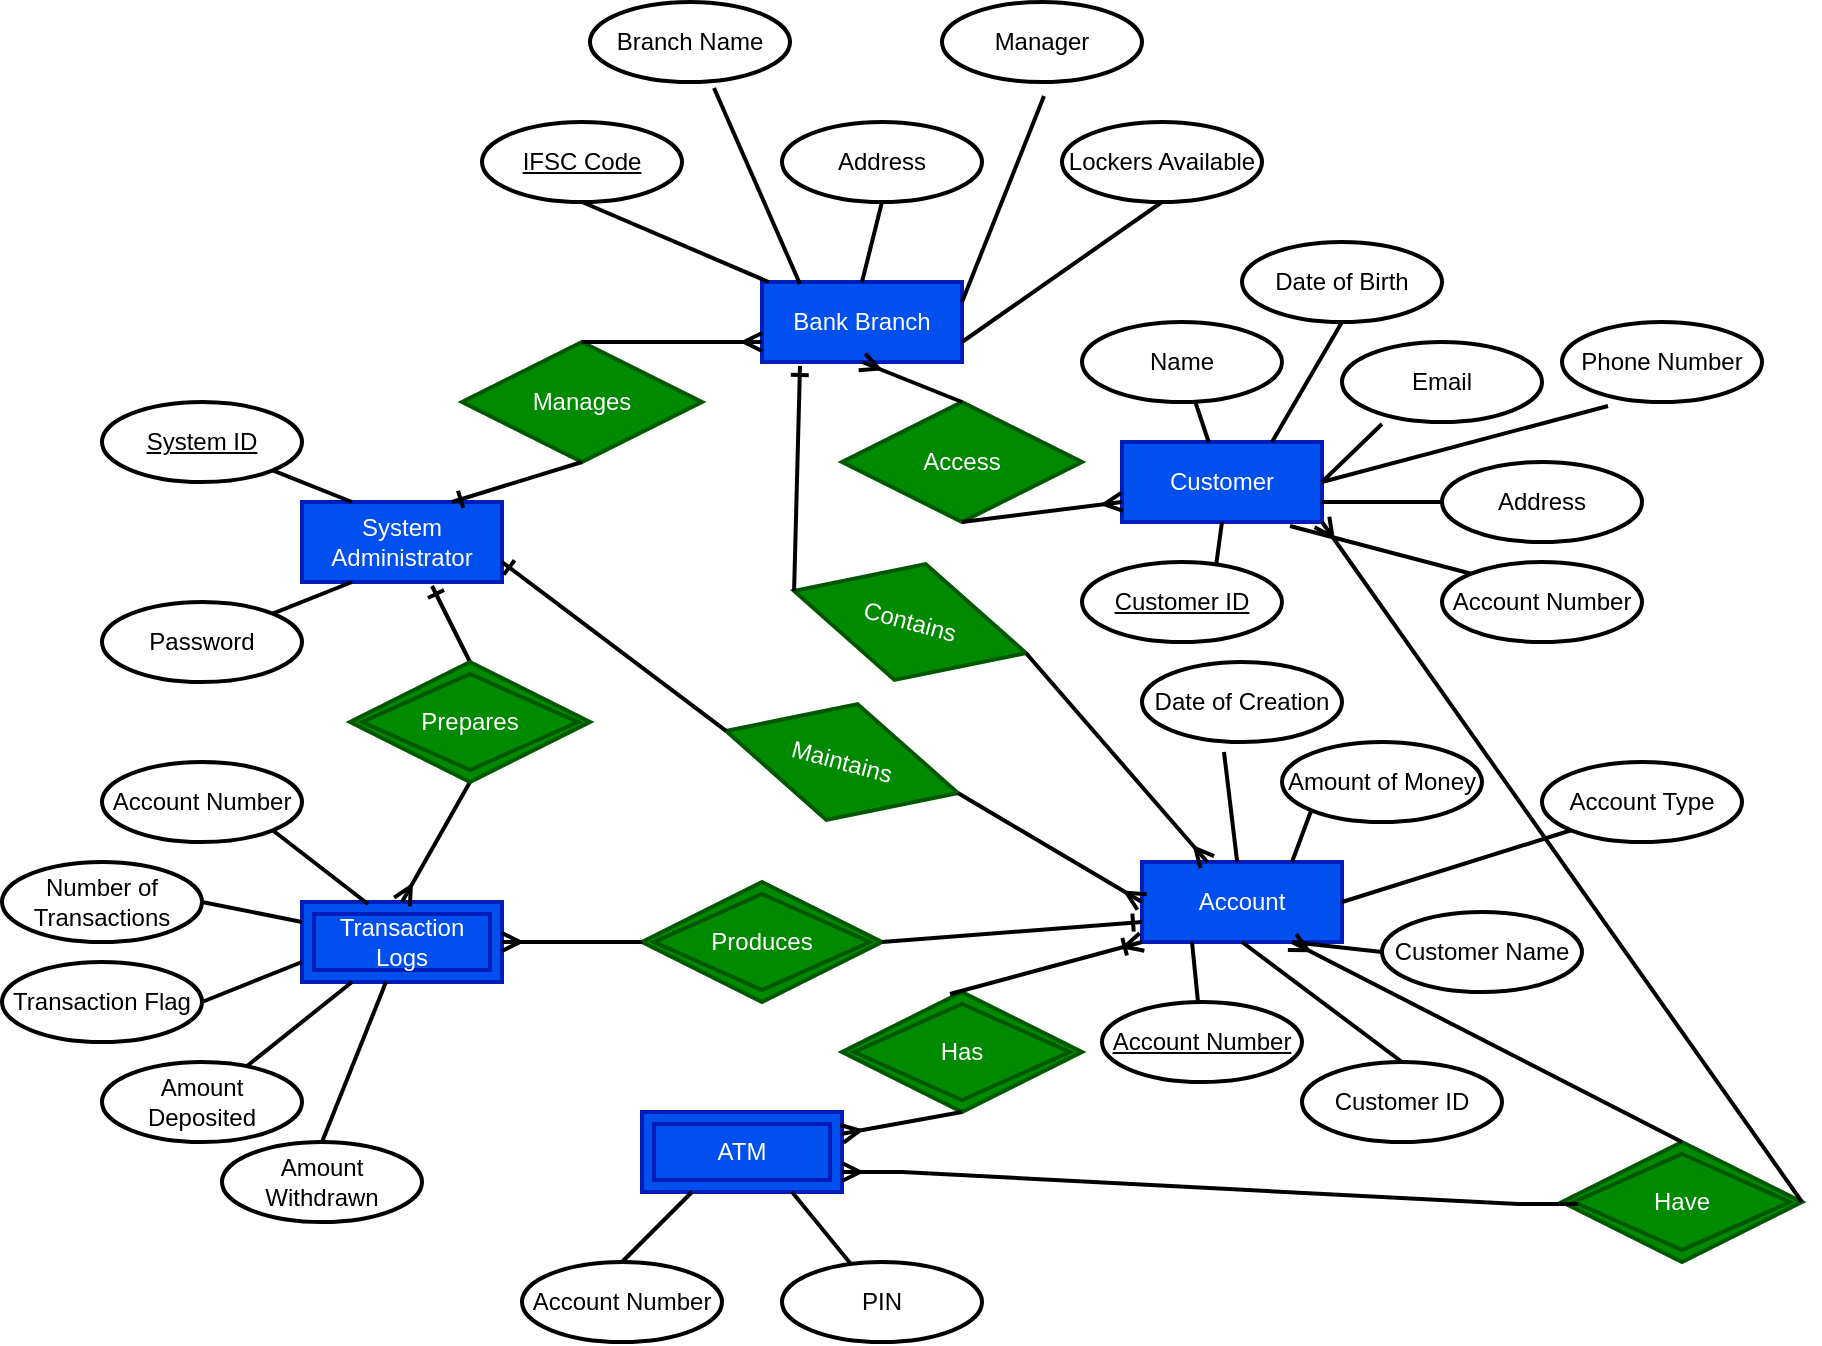 <mxfile version="21.6.8" type="github">
  <diagram name="Page-1" id="7iTYVWfRqqX4E9_igBE2">
    <mxGraphModel dx="1039" dy="512" grid="1" gridSize="10" guides="1" tooltips="1" connect="1" arrows="1" fold="1" page="1" pageScale="1" pageWidth="827" pageHeight="1169" math="0" shadow="0">
      <root>
        <mxCell id="0" />
        <mxCell id="1" parent="0" />
        <mxCell id="nSL_W0FDtmV_smj4sob2-3" value="Bank Branch" style="whiteSpace=wrap;html=1;align=center;strokeWidth=2;fillColor=#0050ef;fontColor=#ffffff;strokeColor=#001DBC;" vertex="1" parent="1">
          <mxGeometry x="400" y="170" width="100" height="40" as="geometry" />
        </mxCell>
        <mxCell id="nSL_W0FDtmV_smj4sob2-4" value="System Administrator" style="whiteSpace=wrap;html=1;align=center;strokeWidth=2;fillColor=#0050ef;fontColor=#ffffff;strokeColor=#001DBC;" vertex="1" parent="1">
          <mxGeometry x="170" y="280" width="100" height="40" as="geometry" />
        </mxCell>
        <mxCell id="nSL_W0FDtmV_smj4sob2-5" value="Customer" style="whiteSpace=wrap;html=1;align=center;strokeWidth=2;fillColor=#0050ef;fontColor=#ffffff;strokeColor=#001DBC;" vertex="1" parent="1">
          <mxGeometry x="580" y="250" width="100" height="40" as="geometry" />
        </mxCell>
        <mxCell id="nSL_W0FDtmV_smj4sob2-6" value="&lt;div&gt;Account&lt;/div&gt;" style="whiteSpace=wrap;html=1;align=center;strokeWidth=2;fillColor=#0050ef;fontColor=#ffffff;strokeColor=#001DBC;" vertex="1" parent="1">
          <mxGeometry x="590" y="460" width="100" height="40" as="geometry" />
        </mxCell>
        <mxCell id="nSL_W0FDtmV_smj4sob2-13" value="IFSC Code" style="ellipse;whiteSpace=wrap;html=1;align=center;fontStyle=4;strokeWidth=2;" vertex="1" parent="1">
          <mxGeometry x="260" y="90" width="100" height="40" as="geometry" />
        </mxCell>
        <mxCell id="nSL_W0FDtmV_smj4sob2-14" value="Branch Name" style="ellipse;whiteSpace=wrap;html=1;align=center;strokeWidth=2;" vertex="1" parent="1">
          <mxGeometry x="314" y="30" width="100" height="40" as="geometry" />
        </mxCell>
        <mxCell id="nSL_W0FDtmV_smj4sob2-16" value="Address" style="ellipse;whiteSpace=wrap;html=1;align=center;strokeWidth=2;" vertex="1" parent="1">
          <mxGeometry x="410" y="90" width="100" height="40" as="geometry" />
        </mxCell>
        <mxCell id="nSL_W0FDtmV_smj4sob2-18" value="Manager" style="ellipse;whiteSpace=wrap;html=1;align=center;strokeWidth=2;" vertex="1" parent="1">
          <mxGeometry x="490" y="30" width="100" height="40" as="geometry" />
        </mxCell>
        <mxCell id="nSL_W0FDtmV_smj4sob2-19" value="&lt;div&gt;Lockers Available&lt;br&gt;&lt;/div&gt;" style="ellipse;whiteSpace=wrap;html=1;align=center;strokeWidth=2;" vertex="1" parent="1">
          <mxGeometry x="550" y="90" width="100" height="40" as="geometry" />
        </mxCell>
        <mxCell id="nSL_W0FDtmV_smj4sob2-20" value="" style="endArrow=none;html=1;rounded=0;exitX=0.5;exitY=1;exitDx=0;exitDy=0;strokeWidth=2;" edge="1" parent="1" source="nSL_W0FDtmV_smj4sob2-13" target="nSL_W0FDtmV_smj4sob2-3">
          <mxGeometry relative="1" as="geometry">
            <mxPoint x="260" y="210" as="sourcePoint" />
            <mxPoint x="420" y="210" as="targetPoint" />
          </mxGeometry>
        </mxCell>
        <mxCell id="nSL_W0FDtmV_smj4sob2-21" value="" style="endArrow=none;html=1;rounded=0;exitX=0.62;exitY=1.075;exitDx=0;exitDy=0;exitPerimeter=0;entryX=0.19;entryY=0.025;entryDx=0;entryDy=0;entryPerimeter=0;strokeWidth=2;" edge="1" parent="1" source="nSL_W0FDtmV_smj4sob2-14" target="nSL_W0FDtmV_smj4sob2-3">
          <mxGeometry relative="1" as="geometry">
            <mxPoint x="260" y="210" as="sourcePoint" />
            <mxPoint x="410" y="180" as="targetPoint" />
          </mxGeometry>
        </mxCell>
        <mxCell id="nSL_W0FDtmV_smj4sob2-22" value="" style="endArrow=none;html=1;rounded=0;entryX=0.5;entryY=1;entryDx=0;entryDy=0;exitX=0.5;exitY=0;exitDx=0;exitDy=0;strokeWidth=2;" edge="1" parent="1" source="nSL_W0FDtmV_smj4sob2-3" target="nSL_W0FDtmV_smj4sob2-16">
          <mxGeometry relative="1" as="geometry">
            <mxPoint x="260" y="210" as="sourcePoint" />
            <mxPoint x="420" y="210" as="targetPoint" />
          </mxGeometry>
        </mxCell>
        <mxCell id="nSL_W0FDtmV_smj4sob2-23" value="" style="endArrow=none;html=1;rounded=0;entryX=0.5;entryY=1;entryDx=0;entryDy=0;exitX=1;exitY=0.75;exitDx=0;exitDy=0;strokeWidth=2;" edge="1" parent="1" source="nSL_W0FDtmV_smj4sob2-3" target="nSL_W0FDtmV_smj4sob2-19">
          <mxGeometry relative="1" as="geometry">
            <mxPoint x="260" y="210" as="sourcePoint" />
            <mxPoint x="420" y="210" as="targetPoint" />
          </mxGeometry>
        </mxCell>
        <mxCell id="nSL_W0FDtmV_smj4sob2-24" value="" style="endArrow=none;html=1;rounded=0;entryX=0.51;entryY=1.175;entryDx=0;entryDy=0;entryPerimeter=0;exitX=1;exitY=0.25;exitDx=0;exitDy=0;strokeWidth=2;" edge="1" parent="1" source="nSL_W0FDtmV_smj4sob2-3" target="nSL_W0FDtmV_smj4sob2-18">
          <mxGeometry relative="1" as="geometry">
            <mxPoint x="260" y="210" as="sourcePoint" />
            <mxPoint x="420" y="210" as="targetPoint" />
          </mxGeometry>
        </mxCell>
        <mxCell id="nSL_W0FDtmV_smj4sob2-25" value="System ID" style="ellipse;whiteSpace=wrap;html=1;align=center;fontStyle=4;strokeWidth=2;" vertex="1" parent="1">
          <mxGeometry x="70" y="230" width="100" height="40" as="geometry" />
        </mxCell>
        <mxCell id="nSL_W0FDtmV_smj4sob2-26" value="Password" style="ellipse;whiteSpace=wrap;html=1;align=center;strokeWidth=2;" vertex="1" parent="1">
          <mxGeometry x="70" y="330" width="100" height="40" as="geometry" />
        </mxCell>
        <mxCell id="nSL_W0FDtmV_smj4sob2-28" value="" style="endArrow=none;html=1;rounded=0;exitX=1;exitY=0;exitDx=0;exitDy=0;entryX=0.25;entryY=1;entryDx=0;entryDy=0;strokeWidth=2;" edge="1" parent="1" source="nSL_W0FDtmV_smj4sob2-26" target="nSL_W0FDtmV_smj4sob2-4">
          <mxGeometry relative="1" as="geometry">
            <mxPoint x="260" y="310" as="sourcePoint" />
            <mxPoint x="420" y="310" as="targetPoint" />
          </mxGeometry>
        </mxCell>
        <mxCell id="nSL_W0FDtmV_smj4sob2-29" value="" style="endArrow=none;html=1;rounded=0;exitX=1;exitY=1;exitDx=0;exitDy=0;entryX=0.25;entryY=0;entryDx=0;entryDy=0;strokeWidth=2;" edge="1" parent="1" source="nSL_W0FDtmV_smj4sob2-25" target="nSL_W0FDtmV_smj4sob2-4">
          <mxGeometry relative="1" as="geometry">
            <mxPoint x="260" y="310" as="sourcePoint" />
            <mxPoint x="420" y="310" as="targetPoint" />
          </mxGeometry>
        </mxCell>
        <mxCell id="nSL_W0FDtmV_smj4sob2-31" value="ATM" style="shape=ext;margin=3;double=1;whiteSpace=wrap;html=1;align=center;strokeWidth=2;fillColor=#0050ef;fontColor=#ffffff;strokeColor=#001DBC;" vertex="1" parent="1">
          <mxGeometry x="340" y="585" width="100" height="40" as="geometry" />
        </mxCell>
        <mxCell id="nSL_W0FDtmV_smj4sob2-32" value="Transaction Logs" style="shape=ext;margin=3;double=1;whiteSpace=wrap;html=1;align=center;strokeWidth=2;fillColor=#0050ef;fontColor=#ffffff;strokeColor=#001DBC;" vertex="1" parent="1">
          <mxGeometry x="170" y="480" width="100" height="40" as="geometry" />
        </mxCell>
        <mxCell id="nSL_W0FDtmV_smj4sob2-33" value="Account Number" style="ellipse;whiteSpace=wrap;html=1;align=center;strokeWidth=2;" vertex="1" parent="1">
          <mxGeometry x="280" y="660" width="100" height="40" as="geometry" />
        </mxCell>
        <mxCell id="nSL_W0FDtmV_smj4sob2-34" value="PIN" style="ellipse;whiteSpace=wrap;html=1;align=center;strokeWidth=2;" vertex="1" parent="1">
          <mxGeometry x="410" y="660" width="100" height="40" as="geometry" />
        </mxCell>
        <mxCell id="nSL_W0FDtmV_smj4sob2-35" value="" style="endArrow=none;html=1;rounded=0;exitX=0.5;exitY=0;exitDx=0;exitDy=0;entryX=0.25;entryY=1;entryDx=0;entryDy=0;strokeWidth=2;" edge="1" parent="1" source="nSL_W0FDtmV_smj4sob2-33" target="nSL_W0FDtmV_smj4sob2-31">
          <mxGeometry relative="1" as="geometry">
            <mxPoint x="260" y="650" as="sourcePoint" />
            <mxPoint x="420" y="650" as="targetPoint" />
          </mxGeometry>
        </mxCell>
        <mxCell id="nSL_W0FDtmV_smj4sob2-36" value="" style="endArrow=none;html=1;rounded=0;exitX=0.75;exitY=1;exitDx=0;exitDy=0;strokeWidth=2;" edge="1" parent="1" source="nSL_W0FDtmV_smj4sob2-31" target="nSL_W0FDtmV_smj4sob2-34">
          <mxGeometry relative="1" as="geometry">
            <mxPoint x="260" y="650" as="sourcePoint" />
            <mxPoint x="420" y="650" as="targetPoint" />
          </mxGeometry>
        </mxCell>
        <mxCell id="nSL_W0FDtmV_smj4sob2-38" value="Account Number" style="ellipse;whiteSpace=wrap;html=1;align=center;strokeWidth=2;" vertex="1" parent="1">
          <mxGeometry x="70" y="410" width="100" height="40" as="geometry" />
        </mxCell>
        <mxCell id="nSL_W0FDtmV_smj4sob2-39" value="Number of Transactions" style="ellipse;whiteSpace=wrap;html=1;align=center;strokeWidth=2;" vertex="1" parent="1">
          <mxGeometry x="20" y="460" width="100" height="40" as="geometry" />
        </mxCell>
        <mxCell id="nSL_W0FDtmV_smj4sob2-40" value="Transaction Flag" style="ellipse;whiteSpace=wrap;html=1;align=center;strokeWidth=2;" vertex="1" parent="1">
          <mxGeometry x="20" y="510" width="100" height="40" as="geometry" />
        </mxCell>
        <mxCell id="nSL_W0FDtmV_smj4sob2-41" value="Amount Deposited" style="ellipse;whiteSpace=wrap;html=1;align=center;strokeWidth=2;" vertex="1" parent="1">
          <mxGeometry x="70" y="560" width="100" height="40" as="geometry" />
        </mxCell>
        <mxCell id="nSL_W0FDtmV_smj4sob2-42" value="Amount Withdrawn" style="ellipse;whiteSpace=wrap;html=1;align=center;strokeWidth=2;" vertex="1" parent="1">
          <mxGeometry x="130" y="600" width="100" height="40" as="geometry" />
        </mxCell>
        <mxCell id="nSL_W0FDtmV_smj4sob2-43" value="" style="endArrow=none;html=1;rounded=0;exitX=1;exitY=1;exitDx=0;exitDy=0;entryX=0.33;entryY=0.025;entryDx=0;entryDy=0;entryPerimeter=0;strokeWidth=2;" edge="1" parent="1" source="nSL_W0FDtmV_smj4sob2-38" target="nSL_W0FDtmV_smj4sob2-32">
          <mxGeometry relative="1" as="geometry">
            <mxPoint x="260" y="410" as="sourcePoint" />
            <mxPoint x="420" y="410" as="targetPoint" />
          </mxGeometry>
        </mxCell>
        <mxCell id="nSL_W0FDtmV_smj4sob2-44" value="" style="endArrow=none;html=1;rounded=0;exitX=1;exitY=0.5;exitDx=0;exitDy=0;entryX=0;entryY=0.25;entryDx=0;entryDy=0;strokeWidth=2;" edge="1" parent="1" source="nSL_W0FDtmV_smj4sob2-39" target="nSL_W0FDtmV_smj4sob2-32">
          <mxGeometry relative="1" as="geometry">
            <mxPoint x="260" y="410" as="sourcePoint" />
            <mxPoint x="420" y="410" as="targetPoint" />
          </mxGeometry>
        </mxCell>
        <mxCell id="nSL_W0FDtmV_smj4sob2-45" value="" style="endArrow=none;html=1;rounded=0;exitX=1;exitY=0.5;exitDx=0;exitDy=0;entryX=0;entryY=0.75;entryDx=0;entryDy=0;strokeWidth=2;" edge="1" parent="1" source="nSL_W0FDtmV_smj4sob2-40" target="nSL_W0FDtmV_smj4sob2-32">
          <mxGeometry relative="1" as="geometry">
            <mxPoint x="260" y="410" as="sourcePoint" />
            <mxPoint x="420" y="410" as="targetPoint" />
          </mxGeometry>
        </mxCell>
        <mxCell id="nSL_W0FDtmV_smj4sob2-46" value="" style="endArrow=none;html=1;rounded=0;entryX=0.25;entryY=1;entryDx=0;entryDy=0;strokeWidth=2;" edge="1" parent="1" source="nSL_W0FDtmV_smj4sob2-41" target="nSL_W0FDtmV_smj4sob2-32">
          <mxGeometry relative="1" as="geometry">
            <mxPoint x="260" y="410" as="sourcePoint" />
            <mxPoint x="420" y="410" as="targetPoint" />
          </mxGeometry>
        </mxCell>
        <mxCell id="nSL_W0FDtmV_smj4sob2-47" value="" style="endArrow=none;html=1;rounded=0;exitX=0.5;exitY=0;exitDx=0;exitDy=0;strokeWidth=2;" edge="1" parent="1" source="nSL_W0FDtmV_smj4sob2-42" target="nSL_W0FDtmV_smj4sob2-32">
          <mxGeometry relative="1" as="geometry">
            <mxPoint x="260" y="410" as="sourcePoint" />
            <mxPoint x="420" y="410" as="targetPoint" />
          </mxGeometry>
        </mxCell>
        <mxCell id="nSL_W0FDtmV_smj4sob2-48" value="Account Number" style="ellipse;whiteSpace=wrap;html=1;align=center;fontStyle=4;strokeWidth=2;" vertex="1" parent="1">
          <mxGeometry x="570" y="530" width="100" height="40" as="geometry" />
        </mxCell>
        <mxCell id="nSL_W0FDtmV_smj4sob2-49" value="Customer ID" style="ellipse;whiteSpace=wrap;html=1;align=center;strokeWidth=2;" vertex="1" parent="1">
          <mxGeometry x="670" y="560" width="100" height="40" as="geometry" />
        </mxCell>
        <mxCell id="nSL_W0FDtmV_smj4sob2-50" value="Customer Name" style="ellipse;whiteSpace=wrap;html=1;align=center;strokeWidth=2;" vertex="1" parent="1">
          <mxGeometry x="710" y="485" width="100" height="40" as="geometry" />
        </mxCell>
        <mxCell id="nSL_W0FDtmV_smj4sob2-51" value="Account Type" style="ellipse;whiteSpace=wrap;html=1;align=center;strokeWidth=2;" vertex="1" parent="1">
          <mxGeometry x="790" y="410" width="100" height="40" as="geometry" />
        </mxCell>
        <mxCell id="nSL_W0FDtmV_smj4sob2-52" value="Amount of Money" style="ellipse;whiteSpace=wrap;html=1;align=center;strokeWidth=2;" vertex="1" parent="1">
          <mxGeometry x="660" y="400" width="100" height="40" as="geometry" />
        </mxCell>
        <mxCell id="nSL_W0FDtmV_smj4sob2-54" value="Date of Creation" style="ellipse;whiteSpace=wrap;html=1;align=center;strokeWidth=2;" vertex="1" parent="1">
          <mxGeometry x="590" y="360" width="100" height="40" as="geometry" />
        </mxCell>
        <mxCell id="nSL_W0FDtmV_smj4sob2-55" value="" style="endArrow=none;html=1;rounded=0;entryX=0.41;entryY=1.125;entryDx=0;entryDy=0;entryPerimeter=0;strokeWidth=2;" edge="1" parent="1" source="nSL_W0FDtmV_smj4sob2-6" target="nSL_W0FDtmV_smj4sob2-54">
          <mxGeometry relative="1" as="geometry">
            <mxPoint x="260" y="450" as="sourcePoint" />
            <mxPoint x="420" y="450" as="targetPoint" />
          </mxGeometry>
        </mxCell>
        <mxCell id="nSL_W0FDtmV_smj4sob2-56" value="" style="endArrow=none;html=1;rounded=0;entryX=0;entryY=1;entryDx=0;entryDy=0;exitX=0.75;exitY=0;exitDx=0;exitDy=0;strokeWidth=2;" edge="1" parent="1" source="nSL_W0FDtmV_smj4sob2-6" target="nSL_W0FDtmV_smj4sob2-52">
          <mxGeometry relative="1" as="geometry">
            <mxPoint x="260" y="450" as="sourcePoint" />
            <mxPoint x="420" y="450" as="targetPoint" />
          </mxGeometry>
        </mxCell>
        <mxCell id="nSL_W0FDtmV_smj4sob2-57" value="" style="endArrow=none;html=1;rounded=0;entryX=0;entryY=1;entryDx=0;entryDy=0;exitX=1;exitY=0.5;exitDx=0;exitDy=0;strokeWidth=2;" edge="1" parent="1" source="nSL_W0FDtmV_smj4sob2-6" target="nSL_W0FDtmV_smj4sob2-51">
          <mxGeometry relative="1" as="geometry">
            <mxPoint x="260" y="450" as="sourcePoint" />
            <mxPoint x="420" y="450" as="targetPoint" />
          </mxGeometry>
        </mxCell>
        <mxCell id="nSL_W0FDtmV_smj4sob2-58" value="" style="endArrow=none;html=1;rounded=0;entryX=0;entryY=0.5;entryDx=0;entryDy=0;exitX=0.75;exitY=1;exitDx=0;exitDy=0;strokeWidth=2;" edge="1" parent="1" source="nSL_W0FDtmV_smj4sob2-6" target="nSL_W0FDtmV_smj4sob2-50">
          <mxGeometry relative="1" as="geometry">
            <mxPoint x="260" y="450" as="sourcePoint" />
            <mxPoint x="420" y="450" as="targetPoint" />
          </mxGeometry>
        </mxCell>
        <mxCell id="nSL_W0FDtmV_smj4sob2-60" value="" style="endArrow=none;html=1;rounded=0;entryX=0.5;entryY=1;entryDx=0;entryDy=0;exitX=0.5;exitY=0;exitDx=0;exitDy=0;strokeWidth=2;" edge="1" parent="1" source="nSL_W0FDtmV_smj4sob2-49" target="nSL_W0FDtmV_smj4sob2-6">
          <mxGeometry relative="1" as="geometry">
            <mxPoint x="260" y="450" as="sourcePoint" />
            <mxPoint x="420" y="450" as="targetPoint" />
          </mxGeometry>
        </mxCell>
        <mxCell id="nSL_W0FDtmV_smj4sob2-61" value="" style="endArrow=none;html=1;rounded=0;entryX=0.25;entryY=1;entryDx=0;entryDy=0;strokeWidth=2;" edge="1" parent="1" source="nSL_W0FDtmV_smj4sob2-48" target="nSL_W0FDtmV_smj4sob2-6">
          <mxGeometry relative="1" as="geometry">
            <mxPoint x="260" y="450" as="sourcePoint" />
            <mxPoint x="420" y="450" as="targetPoint" />
          </mxGeometry>
        </mxCell>
        <mxCell id="nSL_W0FDtmV_smj4sob2-62" value="Name" style="ellipse;whiteSpace=wrap;html=1;align=center;strokeWidth=2;" vertex="1" parent="1">
          <mxGeometry x="560" y="190" width="100" height="40" as="geometry" />
        </mxCell>
        <mxCell id="nSL_W0FDtmV_smj4sob2-63" value="Date of Birth" style="ellipse;whiteSpace=wrap;html=1;align=center;strokeWidth=2;" vertex="1" parent="1">
          <mxGeometry x="640" y="150" width="100" height="40" as="geometry" />
        </mxCell>
        <mxCell id="nSL_W0FDtmV_smj4sob2-64" value="Customer ID" style="ellipse;whiteSpace=wrap;html=1;align=center;fontStyle=4;strokeWidth=2;" vertex="1" parent="1">
          <mxGeometry x="560" y="310" width="100" height="40" as="geometry" />
        </mxCell>
        <mxCell id="nSL_W0FDtmV_smj4sob2-67" value="Account Number" style="ellipse;whiteSpace=wrap;html=1;align=center;strokeWidth=2;" vertex="1" parent="1">
          <mxGeometry x="740" y="310" width="100" height="40" as="geometry" />
        </mxCell>
        <mxCell id="nSL_W0FDtmV_smj4sob2-68" value="Email" style="ellipse;whiteSpace=wrap;html=1;align=center;strokeWidth=2;" vertex="1" parent="1">
          <mxGeometry x="690" y="200" width="100" height="40" as="geometry" />
        </mxCell>
        <mxCell id="nSL_W0FDtmV_smj4sob2-69" value="Phone Number" style="ellipse;whiteSpace=wrap;html=1;align=center;strokeWidth=2;" vertex="1" parent="1">
          <mxGeometry x="800" y="190" width="100" height="40" as="geometry" />
        </mxCell>
        <mxCell id="nSL_W0FDtmV_smj4sob2-70" value="Address" style="ellipse;whiteSpace=wrap;html=1;align=center;strokeWidth=2;" vertex="1" parent="1">
          <mxGeometry x="740" y="260" width="100" height="40" as="geometry" />
        </mxCell>
        <mxCell id="nSL_W0FDtmV_smj4sob2-71" value="" style="endArrow=none;html=1;rounded=0;strokeWidth=2;" edge="1" parent="1" source="nSL_W0FDtmV_smj4sob2-5" target="nSL_W0FDtmV_smj4sob2-62">
          <mxGeometry relative="1" as="geometry">
            <mxPoint x="400" y="250" as="sourcePoint" />
            <mxPoint x="560" y="250" as="targetPoint" />
          </mxGeometry>
        </mxCell>
        <mxCell id="nSL_W0FDtmV_smj4sob2-72" value="" style="endArrow=none;html=1;rounded=0;entryX=0.5;entryY=1;entryDx=0;entryDy=0;exitX=0.75;exitY=0;exitDx=0;exitDy=0;strokeWidth=2;" edge="1" parent="1" source="nSL_W0FDtmV_smj4sob2-5" target="nSL_W0FDtmV_smj4sob2-63">
          <mxGeometry relative="1" as="geometry">
            <mxPoint x="400" y="250" as="sourcePoint" />
            <mxPoint x="560" y="250" as="targetPoint" />
          </mxGeometry>
        </mxCell>
        <mxCell id="nSL_W0FDtmV_smj4sob2-73" value="" style="endArrow=none;html=1;rounded=0;entryX=0.2;entryY=1.025;entryDx=0;entryDy=0;entryPerimeter=0;exitX=1;exitY=0.5;exitDx=0;exitDy=0;strokeWidth=2;" edge="1" parent="1" source="nSL_W0FDtmV_smj4sob2-5" target="nSL_W0FDtmV_smj4sob2-68">
          <mxGeometry relative="1" as="geometry">
            <mxPoint x="400" y="250" as="sourcePoint" />
            <mxPoint x="560" y="250" as="targetPoint" />
          </mxGeometry>
        </mxCell>
        <mxCell id="nSL_W0FDtmV_smj4sob2-74" value="" style="endArrow=none;html=1;rounded=0;entryX=0.23;entryY=1.05;entryDx=0;entryDy=0;entryPerimeter=0;exitX=1;exitY=0.5;exitDx=0;exitDy=0;strokeWidth=2;" edge="1" parent="1" source="nSL_W0FDtmV_smj4sob2-5" target="nSL_W0FDtmV_smj4sob2-69">
          <mxGeometry relative="1" as="geometry">
            <mxPoint x="400" y="250" as="sourcePoint" />
            <mxPoint x="560" y="250" as="targetPoint" />
          </mxGeometry>
        </mxCell>
        <mxCell id="nSL_W0FDtmV_smj4sob2-75" value="" style="endArrow=none;html=1;rounded=0;entryX=0;entryY=0.5;entryDx=0;entryDy=0;exitX=1;exitY=0.75;exitDx=0;exitDy=0;strokeWidth=2;" edge="1" parent="1" source="nSL_W0FDtmV_smj4sob2-5" target="nSL_W0FDtmV_smj4sob2-70">
          <mxGeometry relative="1" as="geometry">
            <mxPoint x="400" y="250" as="sourcePoint" />
            <mxPoint x="560" y="250" as="targetPoint" />
          </mxGeometry>
        </mxCell>
        <mxCell id="nSL_W0FDtmV_smj4sob2-77" value="" style="endArrow=none;html=1;rounded=0;entryX=0;entryY=0;entryDx=0;entryDy=0;exitX=0.84;exitY=1.05;exitDx=0;exitDy=0;exitPerimeter=0;strokeWidth=2;" edge="1" parent="1" source="nSL_W0FDtmV_smj4sob2-5" target="nSL_W0FDtmV_smj4sob2-67">
          <mxGeometry relative="1" as="geometry">
            <mxPoint x="400" y="250" as="sourcePoint" />
            <mxPoint x="560" y="250" as="targetPoint" />
          </mxGeometry>
        </mxCell>
        <mxCell id="nSL_W0FDtmV_smj4sob2-78" value="" style="endArrow=none;html=1;rounded=0;entryX=0.67;entryY=0.05;entryDx=0;entryDy=0;entryPerimeter=0;exitX=0.5;exitY=1;exitDx=0;exitDy=0;strokeWidth=2;" edge="1" parent="1" source="nSL_W0FDtmV_smj4sob2-5" target="nSL_W0FDtmV_smj4sob2-64">
          <mxGeometry relative="1" as="geometry">
            <mxPoint x="400" y="250" as="sourcePoint" />
            <mxPoint x="560" y="250" as="targetPoint" />
          </mxGeometry>
        </mxCell>
        <mxCell id="nSL_W0FDtmV_smj4sob2-79" value="Manages" style="shape=rhombus;perimeter=rhombusPerimeter;whiteSpace=wrap;html=1;align=center;strokeWidth=2;fillColor=#008a00;fontColor=#ffffff;strokeColor=#005700;" vertex="1" parent="1">
          <mxGeometry x="250" y="200" width="120" height="60" as="geometry" />
        </mxCell>
        <mxCell id="nSL_W0FDtmV_smj4sob2-80" value="" style="fontSize=12;html=1;endArrow=ERone;endFill=1;rounded=0;exitX=0.5;exitY=1;exitDx=0;exitDy=0;entryX=0.75;entryY=0;entryDx=0;entryDy=0;strokeWidth=2;" edge="1" parent="1" source="nSL_W0FDtmV_smj4sob2-79" target="nSL_W0FDtmV_smj4sob2-4">
          <mxGeometry width="100" height="100" relative="1" as="geometry">
            <mxPoint x="430" y="430" as="sourcePoint" />
            <mxPoint x="530" y="330" as="targetPoint" />
          </mxGeometry>
        </mxCell>
        <mxCell id="nSL_W0FDtmV_smj4sob2-81" value="" style="edgeStyle=entityRelationEdgeStyle;fontSize=12;html=1;endArrow=ERmany;rounded=0;exitX=0.5;exitY=0;exitDx=0;exitDy=0;entryX=0;entryY=0.75;entryDx=0;entryDy=0;strokeWidth=2;" edge="1" parent="1" source="nSL_W0FDtmV_smj4sob2-79" target="nSL_W0FDtmV_smj4sob2-3">
          <mxGeometry width="100" height="100" relative="1" as="geometry">
            <mxPoint x="430" y="430" as="sourcePoint" />
            <mxPoint x="530" y="330" as="targetPoint" />
          </mxGeometry>
        </mxCell>
        <mxCell id="nSL_W0FDtmV_smj4sob2-83" value="Access" style="shape=rhombus;perimeter=rhombusPerimeter;whiteSpace=wrap;html=1;align=center;strokeWidth=2;fillColor=#008a00;fontColor=#ffffff;strokeColor=#005700;" vertex="1" parent="1">
          <mxGeometry x="440" y="230" width="120" height="60" as="geometry" />
        </mxCell>
        <mxCell id="nSL_W0FDtmV_smj4sob2-84" value="" style="fontSize=12;html=1;endArrow=ERone;endFill=1;rounded=0;entryX=0.65;entryY=1.05;entryDx=0;entryDy=0;entryPerimeter=0;exitX=0.5;exitY=0;exitDx=0;exitDy=0;strokeWidth=2;" edge="1" parent="1" source="nSL_W0FDtmV_smj4sob2-87" target="nSL_W0FDtmV_smj4sob2-4">
          <mxGeometry width="100" height="100" relative="1" as="geometry">
            <mxPoint x="430" y="430" as="sourcePoint" />
            <mxPoint x="530" y="330" as="targetPoint" />
          </mxGeometry>
        </mxCell>
        <mxCell id="nSL_W0FDtmV_smj4sob2-85" value="" style="fontSize=12;html=1;endArrow=ERmany;rounded=0;exitX=0.5;exitY=1;exitDx=0;exitDy=0;entryX=0.5;entryY=0;entryDx=0;entryDy=0;strokeWidth=2;" edge="1" parent="1" source="nSL_W0FDtmV_smj4sob2-87" target="nSL_W0FDtmV_smj4sob2-32">
          <mxGeometry width="100" height="100" relative="1" as="geometry">
            <mxPoint x="430" y="430" as="sourcePoint" />
            <mxPoint x="530" y="330" as="targetPoint" />
          </mxGeometry>
        </mxCell>
        <mxCell id="nSL_W0FDtmV_smj4sob2-86" value="Maintains" style="shape=rhombus;perimeter=rhombusPerimeter;whiteSpace=wrap;html=1;align=center;rotation=15;direction=west;strokeWidth=2;fillColor=#008a00;fontColor=#ffffff;strokeColor=#005700;" vertex="1" parent="1">
          <mxGeometry x="380" y="380" width="120" height="60" as="geometry" />
        </mxCell>
        <mxCell id="nSL_W0FDtmV_smj4sob2-87" value="Prepares" style="shape=rhombus;double=1;perimeter=rhombusPerimeter;whiteSpace=wrap;html=1;align=center;strokeWidth=2;fillColor=#008a00;fontColor=#ffffff;strokeColor=#005700;" vertex="1" parent="1">
          <mxGeometry x="194" y="360" width="120" height="60" as="geometry" />
        </mxCell>
        <mxCell id="nSL_W0FDtmV_smj4sob2-88" value="" style="fontSize=12;html=1;endArrow=ERone;endFill=1;rounded=0;exitX=1;exitY=0.5;exitDx=0;exitDy=0;entryX=1;entryY=0.75;entryDx=0;entryDy=0;strokeWidth=2;" edge="1" parent="1" source="nSL_W0FDtmV_smj4sob2-86" target="nSL_W0FDtmV_smj4sob2-4">
          <mxGeometry width="100" height="100" relative="1" as="geometry">
            <mxPoint x="430" y="430" as="sourcePoint" />
            <mxPoint x="530" y="330" as="targetPoint" />
          </mxGeometry>
        </mxCell>
        <mxCell id="nSL_W0FDtmV_smj4sob2-89" value="" style="fontSize=12;html=1;endArrow=ERmany;rounded=0;exitX=0;exitY=0.5;exitDx=0;exitDy=0;entryX=0;entryY=0.5;entryDx=0;entryDy=0;strokeWidth=2;" edge="1" parent="1" source="nSL_W0FDtmV_smj4sob2-86" target="nSL_W0FDtmV_smj4sob2-6">
          <mxGeometry width="100" height="100" relative="1" as="geometry">
            <mxPoint x="430" y="430" as="sourcePoint" />
            <mxPoint x="530" y="330" as="targetPoint" />
          </mxGeometry>
        </mxCell>
        <mxCell id="nSL_W0FDtmV_smj4sob2-90" value="" style="fontSize=12;html=1;endArrow=ERmany;rounded=0;entryX=0.5;entryY=1;entryDx=0;entryDy=0;exitX=0.5;exitY=0;exitDx=0;exitDy=0;strokeWidth=2;" edge="1" parent="1" source="nSL_W0FDtmV_smj4sob2-83" target="nSL_W0FDtmV_smj4sob2-3">
          <mxGeometry width="100" height="100" relative="1" as="geometry">
            <mxPoint x="430" y="430" as="sourcePoint" />
            <mxPoint x="530" y="330" as="targetPoint" />
          </mxGeometry>
        </mxCell>
        <mxCell id="nSL_W0FDtmV_smj4sob2-91" value="" style="fontSize=12;html=1;endArrow=ERmany;rounded=0;entryX=0;entryY=0.75;entryDx=0;entryDy=0;exitX=0.5;exitY=1;exitDx=0;exitDy=0;strokeWidth=2;" edge="1" parent="1" source="nSL_W0FDtmV_smj4sob2-83" target="nSL_W0FDtmV_smj4sob2-5">
          <mxGeometry width="100" height="100" relative="1" as="geometry">
            <mxPoint x="430" y="430" as="sourcePoint" />
            <mxPoint x="530" y="330" as="targetPoint" />
          </mxGeometry>
        </mxCell>
        <mxCell id="nSL_W0FDtmV_smj4sob2-92" value="Contains" style="shape=rhombus;perimeter=rhombusPerimeter;whiteSpace=wrap;html=1;align=center;rotation=15;strokeWidth=2;fillColor=#008a00;fontColor=#ffffff;strokeColor=#005700;" vertex="1" parent="1">
          <mxGeometry x="414" y="310" width="120" height="60" as="geometry" />
        </mxCell>
        <mxCell id="nSL_W0FDtmV_smj4sob2-93" value="" style="fontSize=12;html=1;endArrow=ERone;endFill=1;rounded=0;entryX=0.19;entryY=1.05;entryDx=0;entryDy=0;entryPerimeter=0;exitX=0;exitY=0.5;exitDx=0;exitDy=0;strokeWidth=2;" edge="1" parent="1" source="nSL_W0FDtmV_smj4sob2-92" target="nSL_W0FDtmV_smj4sob2-3">
          <mxGeometry width="100" height="100" relative="1" as="geometry">
            <mxPoint x="430" y="430" as="sourcePoint" />
            <mxPoint x="530" y="330" as="targetPoint" />
          </mxGeometry>
        </mxCell>
        <mxCell id="nSL_W0FDtmV_smj4sob2-94" value="" style="fontSize=12;html=1;endArrow=ERmany;rounded=0;exitX=1;exitY=0.5;exitDx=0;exitDy=0;strokeWidth=2;" edge="1" parent="1" source="nSL_W0FDtmV_smj4sob2-92" target="nSL_W0FDtmV_smj4sob2-6">
          <mxGeometry width="100" height="100" relative="1" as="geometry">
            <mxPoint x="430" y="430" as="sourcePoint" />
            <mxPoint x="530" y="330" as="targetPoint" />
          </mxGeometry>
        </mxCell>
        <mxCell id="nSL_W0FDtmV_smj4sob2-95" value="Produces" style="shape=rhombus;double=1;perimeter=rhombusPerimeter;whiteSpace=wrap;html=1;align=center;strokeWidth=2;fillColor=#008a00;fontColor=#ffffff;strokeColor=#005700;" vertex="1" parent="1">
          <mxGeometry x="340" y="470" width="120" height="60" as="geometry" />
        </mxCell>
        <mxCell id="nSL_W0FDtmV_smj4sob2-96" value="" style="fontSize=12;html=1;endArrow=ERone;endFill=1;rounded=0;entryX=0;entryY=0.75;entryDx=0;entryDy=0;exitX=1;exitY=0.5;exitDx=0;exitDy=0;strokeWidth=2;" edge="1" parent="1" source="nSL_W0FDtmV_smj4sob2-95" target="nSL_W0FDtmV_smj4sob2-6">
          <mxGeometry width="100" height="100" relative="1" as="geometry">
            <mxPoint x="430" y="430" as="sourcePoint" />
            <mxPoint x="530" y="330" as="targetPoint" />
          </mxGeometry>
        </mxCell>
        <mxCell id="nSL_W0FDtmV_smj4sob2-97" value="" style="edgeStyle=entityRelationEdgeStyle;fontSize=12;html=1;endArrow=ERmany;rounded=0;exitX=0;exitY=0.5;exitDx=0;exitDy=0;strokeWidth=2;" edge="1" parent="1" source="nSL_W0FDtmV_smj4sob2-95" target="nSL_W0FDtmV_smj4sob2-32">
          <mxGeometry width="100" height="100" relative="1" as="geometry">
            <mxPoint x="430" y="430" as="sourcePoint" />
            <mxPoint x="530" y="330" as="targetPoint" />
          </mxGeometry>
        </mxCell>
        <mxCell id="nSL_W0FDtmV_smj4sob2-98" value="Has" style="shape=rhombus;double=1;perimeter=rhombusPerimeter;whiteSpace=wrap;html=1;align=center;strokeWidth=2;fillColor=#008a00;fontColor=#ffffff;strokeColor=#005700;" vertex="1" parent="1">
          <mxGeometry x="440" y="525" width="120" height="60" as="geometry" />
        </mxCell>
        <mxCell id="nSL_W0FDtmV_smj4sob2-99" value="" style="fontSize=12;html=1;endArrow=ERoneToMany;rounded=0;entryX=0;entryY=1;entryDx=0;entryDy=0;exitX=0.45;exitY=0.017;exitDx=0;exitDy=0;exitPerimeter=0;strokeWidth=2;" edge="1" parent="1" source="nSL_W0FDtmV_smj4sob2-98" target="nSL_W0FDtmV_smj4sob2-6">
          <mxGeometry width="100" height="100" relative="1" as="geometry">
            <mxPoint x="430" y="530" as="sourcePoint" />
            <mxPoint x="530" y="430" as="targetPoint" />
          </mxGeometry>
        </mxCell>
        <mxCell id="nSL_W0FDtmV_smj4sob2-100" value="" style="fontSize=12;html=1;endArrow=ERmany;rounded=0;exitX=0.5;exitY=1;exitDx=0;exitDy=0;strokeWidth=2;" edge="1" parent="1" source="nSL_W0FDtmV_smj4sob2-98" target="nSL_W0FDtmV_smj4sob2-31">
          <mxGeometry width="100" height="100" relative="1" as="geometry">
            <mxPoint x="430" y="530" as="sourcePoint" />
            <mxPoint x="530" y="430" as="targetPoint" />
          </mxGeometry>
        </mxCell>
        <mxCell id="nSL_W0FDtmV_smj4sob2-101" value="Have" style="shape=rhombus;double=1;perimeter=rhombusPerimeter;whiteSpace=wrap;html=1;align=center;strokeWidth=2;fillColor=#008a00;fontColor=#ffffff;strokeColor=#005700;" vertex="1" parent="1">
          <mxGeometry x="800" y="600" width="120" height="60" as="geometry" />
        </mxCell>
        <mxCell id="nSL_W0FDtmV_smj4sob2-102" value="" style="edgeStyle=entityRelationEdgeStyle;fontSize=12;html=1;endArrow=ERmany;rounded=0;exitX=0.067;exitY=0.517;exitDx=0;exitDy=0;exitPerimeter=0;entryX=1;entryY=0.75;entryDx=0;entryDy=0;strokeWidth=2;" edge="1" parent="1" source="nSL_W0FDtmV_smj4sob2-101" target="nSL_W0FDtmV_smj4sob2-31">
          <mxGeometry width="100" height="100" relative="1" as="geometry">
            <mxPoint x="430" y="530" as="sourcePoint" />
            <mxPoint x="530" y="430" as="targetPoint" />
          </mxGeometry>
        </mxCell>
        <mxCell id="nSL_W0FDtmV_smj4sob2-103" value="" style="fontSize=12;html=1;endArrow=ERmany;rounded=0;exitX=0.5;exitY=0;exitDx=0;exitDy=0;entryX=0.75;entryY=1;entryDx=0;entryDy=0;strokeWidth=2;" edge="1" parent="1" source="nSL_W0FDtmV_smj4sob2-101" target="nSL_W0FDtmV_smj4sob2-6">
          <mxGeometry width="100" height="100" relative="1" as="geometry">
            <mxPoint x="430" y="530" as="sourcePoint" />
            <mxPoint x="530" y="430" as="targetPoint" />
          </mxGeometry>
        </mxCell>
        <mxCell id="nSL_W0FDtmV_smj4sob2-104" value="" style="fontSize=12;html=1;endArrow=ERmany;rounded=0;entryX=1;entryY=1;entryDx=0;entryDy=0;exitX=1;exitY=0.5;exitDx=0;exitDy=0;strokeWidth=2;" edge="1" parent="1" source="nSL_W0FDtmV_smj4sob2-101" target="nSL_W0FDtmV_smj4sob2-5">
          <mxGeometry width="100" height="100" relative="1" as="geometry">
            <mxPoint x="430" y="530" as="sourcePoint" />
            <mxPoint x="530" y="430" as="targetPoint" />
          </mxGeometry>
        </mxCell>
      </root>
    </mxGraphModel>
  </diagram>
</mxfile>
